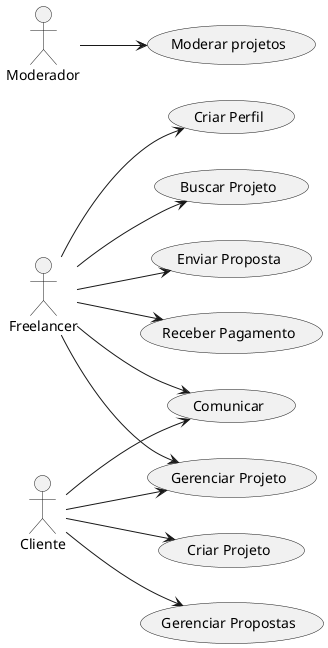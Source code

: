 @startuml Casos de Uso

left to right direction

actor "Freelancer" as F
actor "Cliente" as E
actor "Moderador" as A

F --> (Criar Perfil)
F --> (Buscar Projeto)
E --> (Criar Projeto)
F --> (Enviar Proposta)
E --> (Gerenciar Propostas)
F --> (Comunicar)
E --> (Comunicar)
F --> (Gerenciar Projeto)
E --> (Gerenciar Projeto)
F --> (Receber Pagamento)
A --> (Moderar projetos)

@enduml
